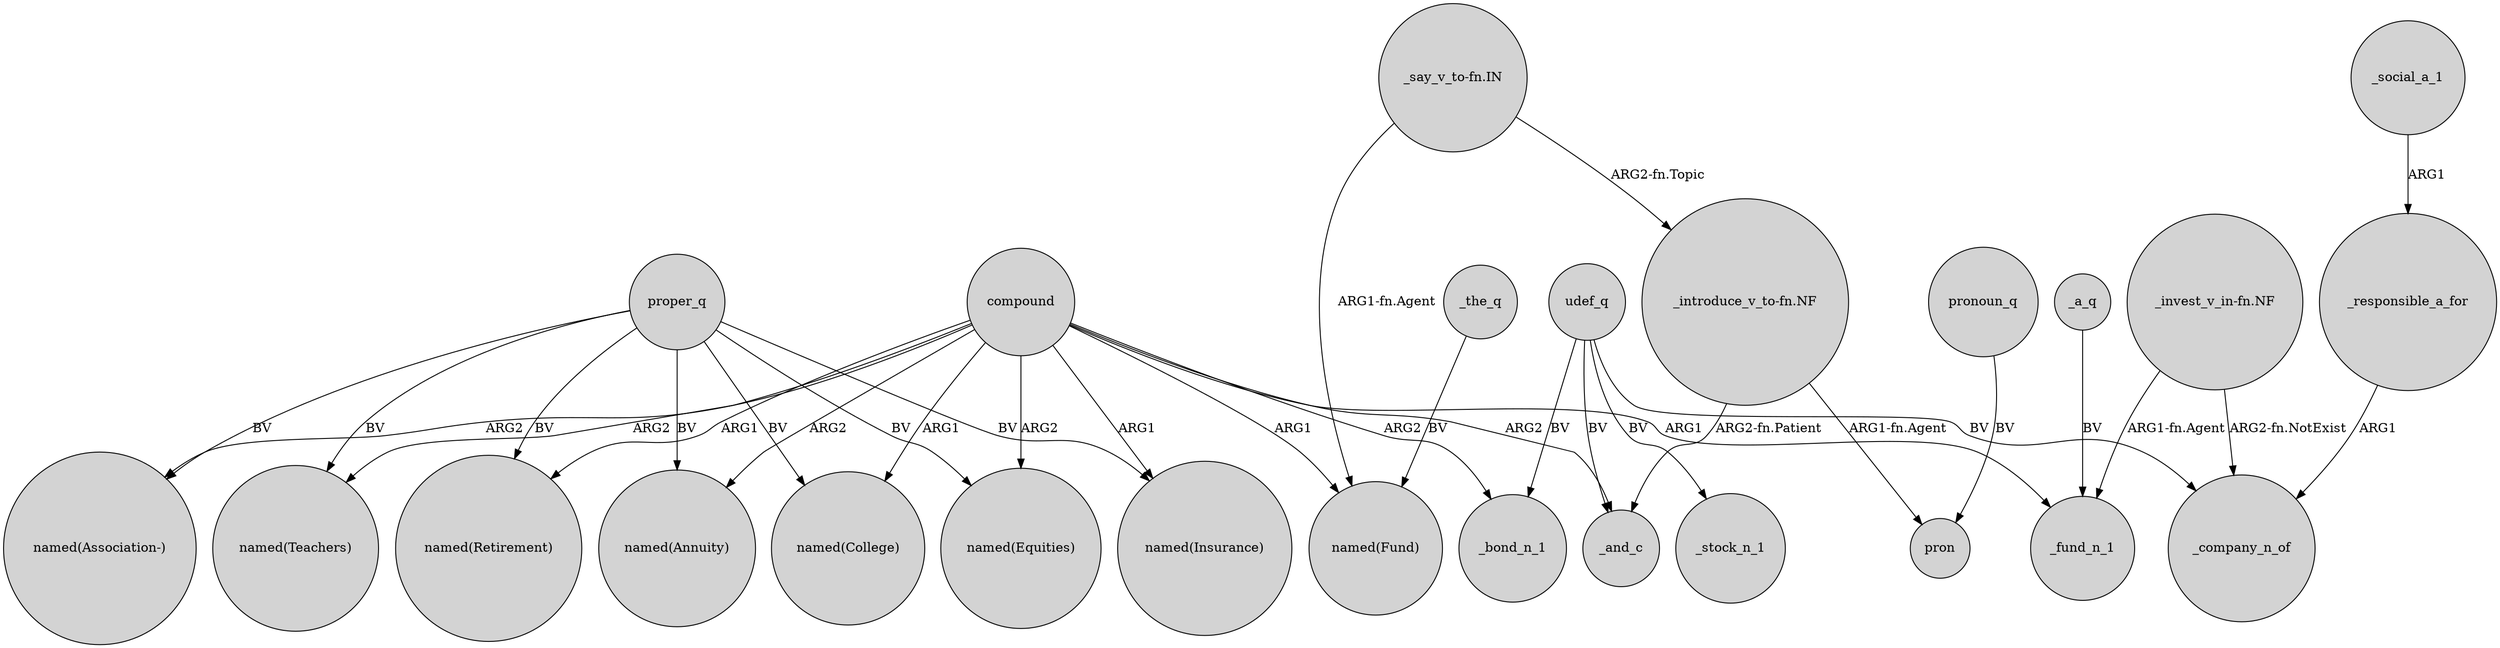 digraph {
	node [shape=circle style=filled]
	compound -> "named(Association-)" [label=ARG2]
	compound -> "named(Retirement)" [label=ARG1]
	compound -> "named(Fund)" [label=ARG1]
	_the_q -> "named(Fund)" [label=BV]
	proper_q -> "named(Association-)" [label=BV]
	"_invest_v_in-fn.NF" -> _fund_n_1 [label="ARG1-fn.Agent"]
	proper_q -> "named(Equities)" [label=BV]
	compound -> "named(Equities)" [label=ARG2]
	"_say_v_to-fn.IN" -> "_introduce_v_to-fn.NF" [label="ARG2-fn.Topic"]
	proper_q -> "named(Retirement)" [label=BV]
	_a_q -> _fund_n_1 [label=BV]
	pronoun_q -> pron [label=BV]
	"_introduce_v_to-fn.NF" -> _and_c [label="ARG2-fn.Patient"]
	compound -> _and_c [label=ARG2]
	udef_q -> _bond_n_1 [label=BV]
	udef_q -> _stock_n_1 [label=BV]
	"_invest_v_in-fn.NF" -> _company_n_of [label="ARG2-fn.NotExist"]
	proper_q -> "named(Teachers)" [label=BV]
	proper_q -> "named(College)" [label=BV]
	compound -> "named(Annuity)" [label=ARG2]
	proper_q -> "named(Insurance)" [label=BV]
	proper_q -> "named(Annuity)" [label=BV]
	"_say_v_to-fn.IN" -> "named(Fund)" [label="ARG1-fn.Agent"]
	"_introduce_v_to-fn.NF" -> pron [label="ARG1-fn.Agent"]
	_social_a_1 -> _responsible_a_for [label=ARG1]
	compound -> _bond_n_1 [label=ARG2]
	compound -> "named(Insurance)" [label=ARG1]
	compound -> "named(Teachers)" [label=ARG2]
	_responsible_a_for -> _company_n_of [label=ARG1]
	udef_q -> _company_n_of [label=BV]
	udef_q -> _and_c [label=BV]
	compound -> "named(College)" [label=ARG1]
	compound -> _fund_n_1 [label=ARG1]
}
